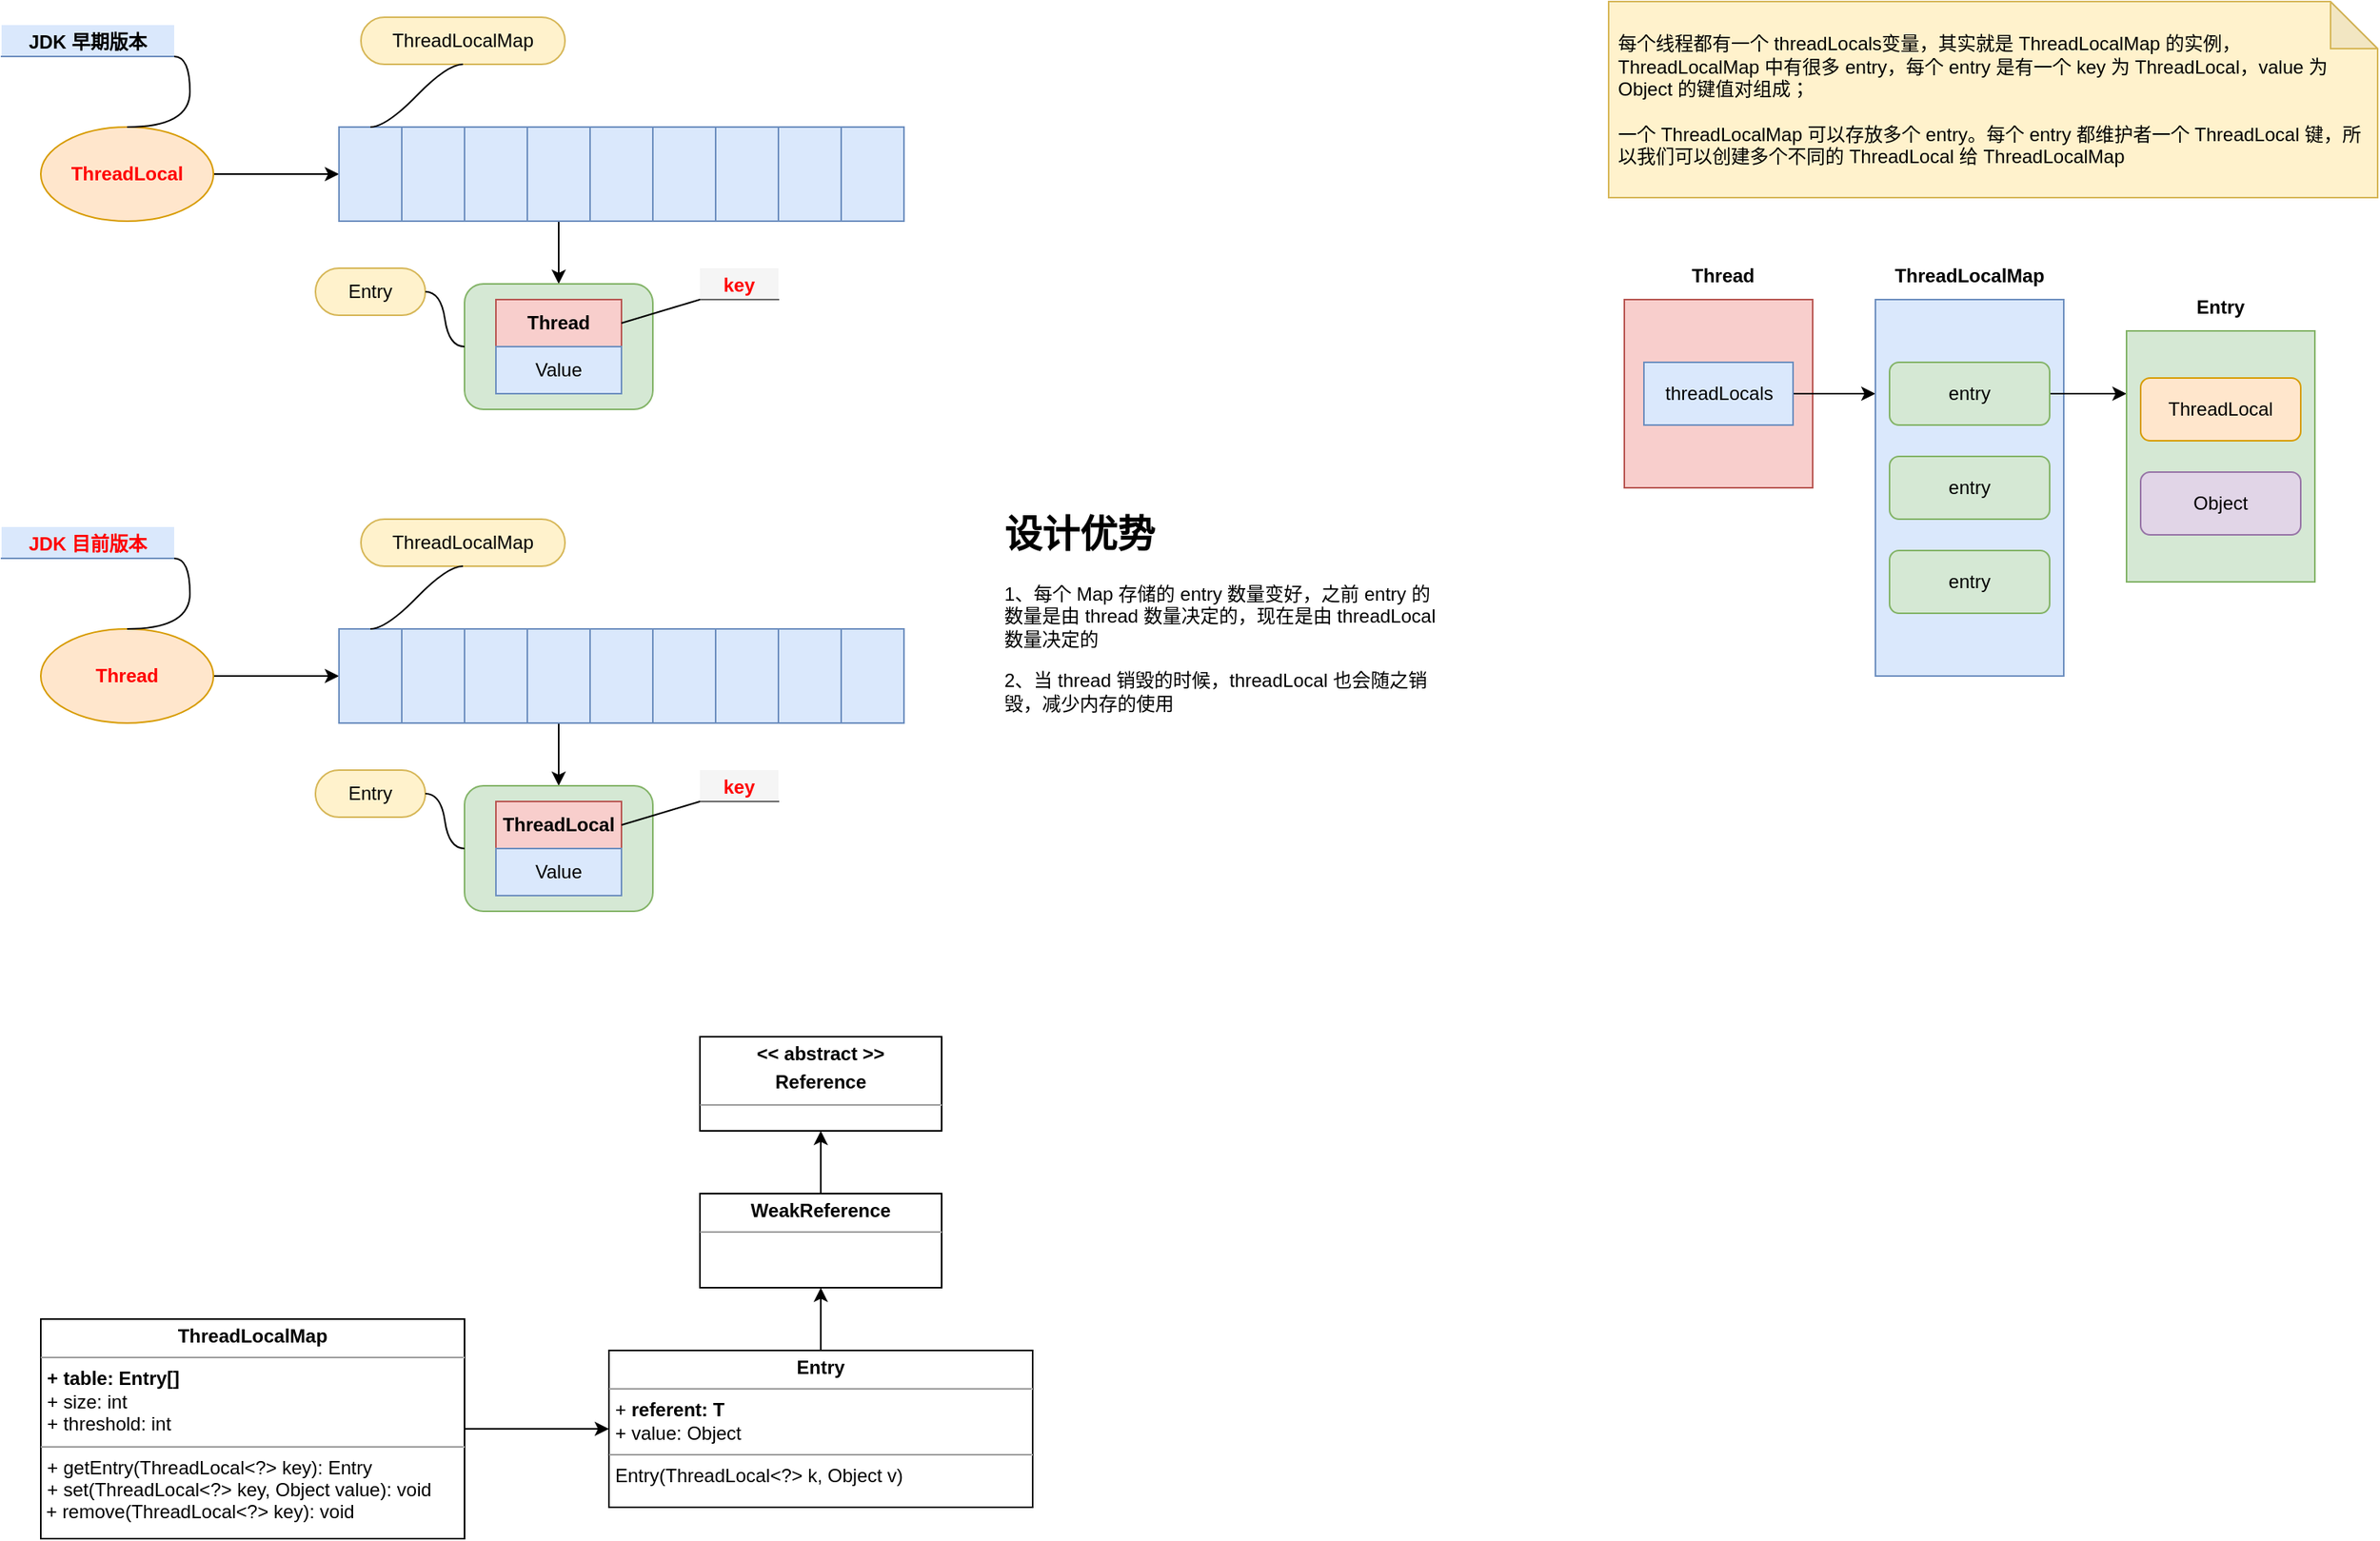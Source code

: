 <mxfile version="20.8.10" type="github">
  <diagram id="gVKG4Lb1eDx2sXfoTRez" name="Page-1">
    <mxGraphModel dx="1194" dy="735" grid="1" gridSize="10" guides="1" tooltips="1" connect="1" arrows="1" fold="1" page="1" pageScale="1" pageWidth="827" pageHeight="1169" math="0" shadow="0">
      <root>
        <mxCell id="0" />
        <mxCell id="1" parent="0" />
        <mxCell id="Zeel9Gy1W5gO2BfAkCkr-19" style="edgeStyle=orthogonalEdgeStyle;rounded=0;orthogonalLoop=1;jettySize=auto;html=1;exitX=1;exitY=0.5;exitDx=0;exitDy=0;entryX=0;entryY=0.5;entryDx=0;entryDy=0;" parent="1" source="Zeel9Gy1W5gO2BfAkCkr-2" target="Zeel9Gy1W5gO2BfAkCkr-3" edge="1">
          <mxGeometry relative="1" as="geometry" />
        </mxCell>
        <mxCell id="Zeel9Gy1W5gO2BfAkCkr-2" value="ThreadLocal" style="ellipse;whiteSpace=wrap;html=1;fontStyle=1;fillColor=#ffe6cc;strokeColor=#d79b00;fontColor=#FF0000;" parent="1" vertex="1">
          <mxGeometry x="151" y="210" width="110" height="60" as="geometry" />
        </mxCell>
        <mxCell id="Zeel9Gy1W5gO2BfAkCkr-3" value="" style="rounded=0;whiteSpace=wrap;html=1;fillColor=#dae8fc;strokeColor=#6c8ebf;" parent="1" vertex="1">
          <mxGeometry x="341" y="210" width="40" height="60" as="geometry" />
        </mxCell>
        <mxCell id="Zeel9Gy1W5gO2BfAkCkr-4" value="" style="rounded=0;whiteSpace=wrap;html=1;fillColor=#dae8fc;strokeColor=#6c8ebf;" parent="1" vertex="1">
          <mxGeometry x="381" y="210" width="40" height="60" as="geometry" />
        </mxCell>
        <mxCell id="Zeel9Gy1W5gO2BfAkCkr-5" value="" style="rounded=0;whiteSpace=wrap;html=1;fillColor=#dae8fc;strokeColor=#6c8ebf;" parent="1" vertex="1">
          <mxGeometry x="421" y="210" width="40" height="60" as="geometry" />
        </mxCell>
        <mxCell id="Zeel9Gy1W5gO2BfAkCkr-16" style="edgeStyle=orthogonalEdgeStyle;rounded=0;orthogonalLoop=1;jettySize=auto;html=1;exitX=0.5;exitY=1;exitDx=0;exitDy=0;" parent="1" source="Zeel9Gy1W5gO2BfAkCkr-6" target="Zeel9Gy1W5gO2BfAkCkr-15" edge="1">
          <mxGeometry relative="1" as="geometry" />
        </mxCell>
        <mxCell id="Zeel9Gy1W5gO2BfAkCkr-6" value="" style="rounded=0;whiteSpace=wrap;html=1;fillColor=#dae8fc;strokeColor=#6c8ebf;" parent="1" vertex="1">
          <mxGeometry x="461" y="210" width="40" height="60" as="geometry" />
        </mxCell>
        <mxCell id="Zeel9Gy1W5gO2BfAkCkr-7" value="" style="rounded=0;whiteSpace=wrap;html=1;fillColor=#dae8fc;strokeColor=#6c8ebf;" parent="1" vertex="1">
          <mxGeometry x="501" y="210" width="40" height="60" as="geometry" />
        </mxCell>
        <mxCell id="Zeel9Gy1W5gO2BfAkCkr-8" value="" style="rounded=0;whiteSpace=wrap;html=1;fillColor=#dae8fc;strokeColor=#6c8ebf;" parent="1" vertex="1">
          <mxGeometry x="541" y="210" width="40" height="60" as="geometry" />
        </mxCell>
        <mxCell id="Zeel9Gy1W5gO2BfAkCkr-9" value="" style="rounded=0;whiteSpace=wrap;html=1;fillColor=#dae8fc;strokeColor=#6c8ebf;" parent="1" vertex="1">
          <mxGeometry x="581" y="210" width="40" height="60" as="geometry" />
        </mxCell>
        <mxCell id="Zeel9Gy1W5gO2BfAkCkr-10" value="" style="rounded=0;whiteSpace=wrap;html=1;fillColor=#dae8fc;strokeColor=#6c8ebf;" parent="1" vertex="1">
          <mxGeometry x="621" y="210" width="40" height="60" as="geometry" />
        </mxCell>
        <mxCell id="Zeel9Gy1W5gO2BfAkCkr-11" value="" style="rounded=0;whiteSpace=wrap;html=1;fillColor=#dae8fc;strokeColor=#6c8ebf;" parent="1" vertex="1">
          <mxGeometry x="661" y="210" width="40" height="60" as="geometry" />
        </mxCell>
        <mxCell id="Zeel9Gy1W5gO2BfAkCkr-13" value="ThreadLocalMap" style="whiteSpace=wrap;html=1;rounded=1;arcSize=50;align=center;verticalAlign=middle;strokeWidth=1;autosize=1;spacing=4;treeFolding=1;treeMoving=1;newEdgeStyle={&quot;edgeStyle&quot;:&quot;entityRelationEdgeStyle&quot;,&quot;startArrow&quot;:&quot;none&quot;,&quot;endArrow&quot;:&quot;none&quot;,&quot;segment&quot;:10,&quot;curved&quot;:1};fillColor=#fff2cc;strokeColor=#d6b656;" parent="1" vertex="1">
          <mxGeometry x="355" y="140" width="130" height="30" as="geometry" />
        </mxCell>
        <mxCell id="Zeel9Gy1W5gO2BfAkCkr-14" value="" style="edgeStyle=entityRelationEdgeStyle;startArrow=none;endArrow=none;segment=10;curved=1;rounded=0;exitX=0.5;exitY=0;exitDx=0;exitDy=0;entryX=0.5;entryY=1;entryDx=0;entryDy=0;" parent="1" source="Zeel9Gy1W5gO2BfAkCkr-3" target="Zeel9Gy1W5gO2BfAkCkr-13" edge="1">
          <mxGeometry relative="1" as="geometry">
            <mxPoint x="621" y="170" as="sourcePoint" />
          </mxGeometry>
        </mxCell>
        <mxCell id="Zeel9Gy1W5gO2BfAkCkr-15" value="" style="rounded=1;whiteSpace=wrap;html=1;fillColor=#d5e8d4;strokeColor=#82b366;" parent="1" vertex="1">
          <mxGeometry x="421" y="310" width="120" height="80" as="geometry" />
        </mxCell>
        <mxCell id="Zeel9Gy1W5gO2BfAkCkr-17" value="Entry" style="whiteSpace=wrap;html=1;rounded=1;arcSize=50;align=center;verticalAlign=middle;strokeWidth=1;autosize=1;spacing=4;treeFolding=1;treeMoving=1;newEdgeStyle={&quot;edgeStyle&quot;:&quot;entityRelationEdgeStyle&quot;,&quot;startArrow&quot;:&quot;none&quot;,&quot;endArrow&quot;:&quot;none&quot;,&quot;segment&quot;:10,&quot;curved&quot;:1};fillColor=#fff2cc;strokeColor=#d6b656;" parent="1" vertex="1">
          <mxGeometry x="326" y="300" width="70" height="30" as="geometry" />
        </mxCell>
        <mxCell id="Zeel9Gy1W5gO2BfAkCkr-18" value="" style="edgeStyle=entityRelationEdgeStyle;startArrow=none;endArrow=none;segment=10;curved=1;rounded=0;exitX=0;exitY=0.5;exitDx=0;exitDy=0;entryX=1;entryY=0.5;entryDx=0;entryDy=0;" parent="1" source="Zeel9Gy1W5gO2BfAkCkr-15" target="Zeel9Gy1W5gO2BfAkCkr-17" edge="1">
          <mxGeometry relative="1" as="geometry">
            <mxPoint x="197" y="400" as="sourcePoint" />
          </mxGeometry>
        </mxCell>
        <mxCell id="Zeel9Gy1W5gO2BfAkCkr-20" style="edgeStyle=orthogonalEdgeStyle;rounded=0;orthogonalLoop=1;jettySize=auto;html=1;exitX=1;exitY=0.5;exitDx=0;exitDy=0;entryX=0;entryY=0.5;entryDx=0;entryDy=0;" parent="1" source="Zeel9Gy1W5gO2BfAkCkr-21" target="Zeel9Gy1W5gO2BfAkCkr-22" edge="1">
          <mxGeometry relative="1" as="geometry" />
        </mxCell>
        <mxCell id="Zeel9Gy1W5gO2BfAkCkr-21" value="Thread" style="ellipse;whiteSpace=wrap;html=1;fillColor=#ffe6cc;strokeColor=#d79b00;fontStyle=1;fontColor=#FF0000;" parent="1" vertex="1">
          <mxGeometry x="151" y="530" width="110" height="60" as="geometry" />
        </mxCell>
        <mxCell id="Zeel9Gy1W5gO2BfAkCkr-22" value="" style="rounded=0;whiteSpace=wrap;html=1;fillColor=#dae8fc;strokeColor=#6c8ebf;" parent="1" vertex="1">
          <mxGeometry x="341" y="530" width="40" height="60" as="geometry" />
        </mxCell>
        <mxCell id="Zeel9Gy1W5gO2BfAkCkr-23" value="" style="rounded=0;whiteSpace=wrap;html=1;fillColor=#dae8fc;strokeColor=#6c8ebf;" parent="1" vertex="1">
          <mxGeometry x="381" y="530" width="40" height="60" as="geometry" />
        </mxCell>
        <mxCell id="Zeel9Gy1W5gO2BfAkCkr-24" value="" style="rounded=0;whiteSpace=wrap;html=1;fillColor=#dae8fc;strokeColor=#6c8ebf;" parent="1" vertex="1">
          <mxGeometry x="421" y="530" width="40" height="60" as="geometry" />
        </mxCell>
        <mxCell id="Zeel9Gy1W5gO2BfAkCkr-25" style="edgeStyle=orthogonalEdgeStyle;rounded=0;orthogonalLoop=1;jettySize=auto;html=1;exitX=0.5;exitY=1;exitDx=0;exitDy=0;" parent="1" source="Zeel9Gy1W5gO2BfAkCkr-26" target="Zeel9Gy1W5gO2BfAkCkr-34" edge="1">
          <mxGeometry relative="1" as="geometry" />
        </mxCell>
        <mxCell id="Zeel9Gy1W5gO2BfAkCkr-26" value="" style="rounded=0;whiteSpace=wrap;html=1;fillColor=#dae8fc;strokeColor=#6c8ebf;" parent="1" vertex="1">
          <mxGeometry x="461" y="530" width="40" height="60" as="geometry" />
        </mxCell>
        <mxCell id="Zeel9Gy1W5gO2BfAkCkr-27" value="" style="rounded=0;whiteSpace=wrap;html=1;fillColor=#dae8fc;strokeColor=#6c8ebf;" parent="1" vertex="1">
          <mxGeometry x="501" y="530" width="40" height="60" as="geometry" />
        </mxCell>
        <mxCell id="Zeel9Gy1W5gO2BfAkCkr-28" value="" style="rounded=0;whiteSpace=wrap;html=1;fillColor=#dae8fc;strokeColor=#6c8ebf;" parent="1" vertex="1">
          <mxGeometry x="541" y="530" width="40" height="60" as="geometry" />
        </mxCell>
        <mxCell id="Zeel9Gy1W5gO2BfAkCkr-29" value="" style="rounded=0;whiteSpace=wrap;html=1;fillColor=#dae8fc;strokeColor=#6c8ebf;" parent="1" vertex="1">
          <mxGeometry x="581" y="530" width="40" height="60" as="geometry" />
        </mxCell>
        <mxCell id="Zeel9Gy1W5gO2BfAkCkr-30" value="" style="rounded=0;whiteSpace=wrap;html=1;fillColor=#dae8fc;strokeColor=#6c8ebf;" parent="1" vertex="1">
          <mxGeometry x="621" y="530" width="40" height="60" as="geometry" />
        </mxCell>
        <mxCell id="Zeel9Gy1W5gO2BfAkCkr-31" value="" style="rounded=0;whiteSpace=wrap;html=1;fillColor=#dae8fc;strokeColor=#6c8ebf;" parent="1" vertex="1">
          <mxGeometry x="661" y="530" width="40" height="60" as="geometry" />
        </mxCell>
        <mxCell id="Zeel9Gy1W5gO2BfAkCkr-32" value="ThreadLocalMap" style="whiteSpace=wrap;html=1;rounded=1;arcSize=50;align=center;verticalAlign=middle;strokeWidth=1;autosize=1;spacing=4;treeFolding=1;treeMoving=1;newEdgeStyle={&quot;edgeStyle&quot;:&quot;entityRelationEdgeStyle&quot;,&quot;startArrow&quot;:&quot;none&quot;,&quot;endArrow&quot;:&quot;none&quot;,&quot;segment&quot;:10,&quot;curved&quot;:1};fillColor=#fff2cc;strokeColor=#d6b656;" parent="1" vertex="1">
          <mxGeometry x="355" y="460" width="130" height="30" as="geometry" />
        </mxCell>
        <mxCell id="Zeel9Gy1W5gO2BfAkCkr-33" value="" style="edgeStyle=entityRelationEdgeStyle;startArrow=none;endArrow=none;segment=10;curved=1;rounded=0;exitX=0.5;exitY=0;exitDx=0;exitDy=0;entryX=0.5;entryY=1;entryDx=0;entryDy=0;" parent="1" source="Zeel9Gy1W5gO2BfAkCkr-22" target="Zeel9Gy1W5gO2BfAkCkr-32" edge="1">
          <mxGeometry relative="1" as="geometry">
            <mxPoint x="621" y="490" as="sourcePoint" />
          </mxGeometry>
        </mxCell>
        <mxCell id="Zeel9Gy1W5gO2BfAkCkr-34" value="" style="rounded=1;whiteSpace=wrap;html=1;fillColor=#d5e8d4;strokeColor=#82b366;" parent="1" vertex="1">
          <mxGeometry x="421" y="630" width="120" height="80" as="geometry" />
        </mxCell>
        <mxCell id="Zeel9Gy1W5gO2BfAkCkr-35" value="Entry" style="whiteSpace=wrap;html=1;rounded=1;arcSize=50;align=center;verticalAlign=middle;strokeWidth=1;autosize=1;spacing=4;treeFolding=1;treeMoving=1;newEdgeStyle={&quot;edgeStyle&quot;:&quot;entityRelationEdgeStyle&quot;,&quot;startArrow&quot;:&quot;none&quot;,&quot;endArrow&quot;:&quot;none&quot;,&quot;segment&quot;:10,&quot;curved&quot;:1};fillColor=#fff2cc;strokeColor=#d6b656;" parent="1" vertex="1">
          <mxGeometry x="326" y="620" width="70" height="30" as="geometry" />
        </mxCell>
        <mxCell id="Zeel9Gy1W5gO2BfAkCkr-36" value="" style="edgeStyle=entityRelationEdgeStyle;startArrow=none;endArrow=none;segment=10;curved=1;rounded=0;exitX=0;exitY=0.5;exitDx=0;exitDy=0;entryX=1;entryY=0.5;entryDx=0;entryDy=0;" parent="1" source="Zeel9Gy1W5gO2BfAkCkr-34" target="Zeel9Gy1W5gO2BfAkCkr-35" edge="1">
          <mxGeometry relative="1" as="geometry">
            <mxPoint x="197" y="720" as="sourcePoint" />
          </mxGeometry>
        </mxCell>
        <mxCell id="Zeel9Gy1W5gO2BfAkCkr-37" value="JDK 早期版本" style="whiteSpace=wrap;html=1;shape=partialRectangle;top=0;left=0;bottom=1;right=0;points=[[0,1],[1,1]];fillColor=#dae8fc;align=center;verticalAlign=bottom;routingCenterY=0.5;snapToPoint=1;recursiveResize=0;autosize=1;treeFolding=1;treeMoving=1;newEdgeStyle={&quot;edgeStyle&quot;:&quot;entityRelationEdgeStyle&quot;,&quot;startArrow&quot;:&quot;none&quot;,&quot;endArrow&quot;:&quot;none&quot;,&quot;segment&quot;:10,&quot;curved&quot;:1};fontStyle=1;strokeColor=#6c8ebf;" parent="1" vertex="1">
          <mxGeometry x="126" y="145" width="110" height="20" as="geometry" />
        </mxCell>
        <mxCell id="Zeel9Gy1W5gO2BfAkCkr-38" value="" style="edgeStyle=entityRelationEdgeStyle;startArrow=none;endArrow=none;segment=10;curved=1;rounded=0;exitX=0.5;exitY=0;exitDx=0;exitDy=0;" parent="1" source="Zeel9Gy1W5gO2BfAkCkr-2" target="Zeel9Gy1W5gO2BfAkCkr-37" edge="1">
          <mxGeometry relative="1" as="geometry">
            <mxPoint x="561" y="185" as="sourcePoint" />
          </mxGeometry>
        </mxCell>
        <mxCell id="Zeel9Gy1W5gO2BfAkCkr-39" value="JDK 目前版本" style="whiteSpace=wrap;html=1;shape=partialRectangle;top=0;left=0;bottom=1;right=0;points=[[0,1],[1,1]];fillColor=#dae8fc;align=center;verticalAlign=bottom;routingCenterY=0.5;snapToPoint=1;recursiveResize=0;autosize=1;treeFolding=1;treeMoving=1;newEdgeStyle={&quot;edgeStyle&quot;:&quot;entityRelationEdgeStyle&quot;,&quot;startArrow&quot;:&quot;none&quot;,&quot;endArrow&quot;:&quot;none&quot;,&quot;segment&quot;:10,&quot;curved&quot;:1};fontStyle=1;strokeColor=#6c8ebf;fontColor=#FF0000;" parent="1" vertex="1">
          <mxGeometry x="126" y="465" width="110" height="20" as="geometry" />
        </mxCell>
        <mxCell id="Zeel9Gy1W5gO2BfAkCkr-40" value="" style="edgeStyle=entityRelationEdgeStyle;startArrow=none;endArrow=none;segment=10;curved=1;rounded=0;exitX=0.5;exitY=0;exitDx=0;exitDy=0;" parent="1" source="Zeel9Gy1W5gO2BfAkCkr-21" target="Zeel9Gy1W5gO2BfAkCkr-39" edge="1">
          <mxGeometry relative="1" as="geometry">
            <mxPoint x="271" y="520" as="sourcePoint" />
          </mxGeometry>
        </mxCell>
        <mxCell id="Zeel9Gy1W5gO2BfAkCkr-41" value="Thread" style="rounded=0;whiteSpace=wrap;html=1;fillColor=#f8cecc;strokeColor=#b85450;fontStyle=1" parent="1" vertex="1">
          <mxGeometry x="441" y="320" width="80" height="30" as="geometry" />
        </mxCell>
        <mxCell id="Zeel9Gy1W5gO2BfAkCkr-42" value="Value" style="rounded=0;whiteSpace=wrap;html=1;fillColor=#dae8fc;strokeColor=#6c8ebf;" parent="1" vertex="1">
          <mxGeometry x="441" y="350" width="80" height="30" as="geometry" />
        </mxCell>
        <mxCell id="Zeel9Gy1W5gO2BfAkCkr-43" value="ThreadLocal" style="rounded=0;whiteSpace=wrap;html=1;fillColor=#f8cecc;strokeColor=#b85450;fontStyle=1" parent="1" vertex="1">
          <mxGeometry x="441" y="640" width="80" height="30" as="geometry" />
        </mxCell>
        <mxCell id="Zeel9Gy1W5gO2BfAkCkr-44" value="Value" style="rounded=0;whiteSpace=wrap;html=1;fillColor=#dae8fc;strokeColor=#6c8ebf;" parent="1" vertex="1">
          <mxGeometry x="441" y="670" width="80" height="30" as="geometry" />
        </mxCell>
        <mxCell id="Zeel9Gy1W5gO2BfAkCkr-52" value="key" style="whiteSpace=wrap;html=1;shape=partialRectangle;top=0;left=0;bottom=1;right=0;points=[[0,1],[1,1]];fillColor=#f5f5f5;align=center;verticalAlign=bottom;routingCenterY=0.5;snapToPoint=1;recursiveResize=0;autosize=1;treeFolding=1;treeMoving=1;newEdgeStyle={&quot;edgeStyle&quot;:&quot;entityRelationEdgeStyle&quot;,&quot;startArrow&quot;:&quot;none&quot;,&quot;endArrow&quot;:&quot;none&quot;,&quot;segment&quot;:10,&quot;curved&quot;:1};fontColor=#FF0000;strokeColor=#666666;fontStyle=1" parent="1" vertex="1">
          <mxGeometry x="571" y="300" width="50" height="20" as="geometry" />
        </mxCell>
        <mxCell id="Zeel9Gy1W5gO2BfAkCkr-53" value="" style="startArrow=none;endArrow=none;segment=10;rounded=0;fontColor=#000000;exitX=1;exitY=0.5;exitDx=0;exitDy=0;" parent="1" source="Zeel9Gy1W5gO2BfAkCkr-41" target="Zeel9Gy1W5gO2BfAkCkr-52" edge="1">
          <mxGeometry relative="1" as="geometry">
            <mxPoint x="600" y="350" as="sourcePoint" />
          </mxGeometry>
        </mxCell>
        <mxCell id="Zeel9Gy1W5gO2BfAkCkr-57" value="key" style="whiteSpace=wrap;html=1;shape=partialRectangle;top=0;left=0;bottom=1;right=0;points=[[0,1],[1,1]];fillColor=#f5f5f5;align=center;verticalAlign=bottom;routingCenterY=0.5;snapToPoint=1;recursiveResize=0;autosize=1;treeFolding=1;treeMoving=1;newEdgeStyle={&quot;edgeStyle&quot;:&quot;entityRelationEdgeStyle&quot;,&quot;startArrow&quot;:&quot;none&quot;,&quot;endArrow&quot;:&quot;none&quot;,&quot;segment&quot;:10,&quot;curved&quot;:1};fontColor=#FF0000;strokeColor=#666666;fontStyle=1" parent="1" vertex="1">
          <mxGeometry x="571" y="620" width="50" height="20" as="geometry" />
        </mxCell>
        <mxCell id="Zeel9Gy1W5gO2BfAkCkr-58" value="" style="startArrow=none;endArrow=none;segment=10;rounded=0;fontColor=#000000;exitX=1;exitY=0.5;exitDx=0;exitDy=0;" parent="1" source="Zeel9Gy1W5gO2BfAkCkr-43" target="Zeel9Gy1W5gO2BfAkCkr-57" edge="1">
          <mxGeometry relative="1" as="geometry">
            <mxPoint x="560" y="655" as="sourcePoint" />
          </mxGeometry>
        </mxCell>
        <mxCell id="dYJtolZhyfs_VTTheeVZ-1" value="&lt;h1&gt;设计优势&lt;/h1&gt;&lt;p&gt;1、每个 Map 存储的 entry 数量变好，之前 entry 的数量是由 thread 数量决定的，现在是由 threadLocal 数量决定的&lt;/p&gt;&lt;p&gt;2、当 thread 销毁的时候，threadLocal 也会随之销毁，减少内存的使用&lt;/p&gt;" style="text;html=1;strokeColor=none;fillColor=none;spacing=5;spacingTop=-20;whiteSpace=wrap;overflow=hidden;rounded=0;fontColor=#000000;fontStyle=0" parent="1" vertex="1">
          <mxGeometry x="760" y="450" width="290" height="150" as="geometry" />
        </mxCell>
        <mxCell id="dYJtolZhyfs_VTTheeVZ-4" style="edgeStyle=orthogonalEdgeStyle;rounded=0;orthogonalLoop=1;jettySize=auto;html=1;exitX=1;exitY=0.5;exitDx=0;exitDy=0;entryX=0;entryY=0.5;entryDx=0;entryDy=0;fontColor=#000000;" parent="1" source="dYJtolZhyfs_VTTheeVZ-2" target="dYJtolZhyfs_VTTheeVZ-3" edge="1">
          <mxGeometry relative="1" as="geometry" />
        </mxCell>
        <mxCell id="dYJtolZhyfs_VTTheeVZ-2" value="&lt;p style=&quot;margin: 0px ; margin-top: 4px ; text-align: center&quot;&gt;&lt;b&gt;ThreadLocalMap&lt;/b&gt;&lt;/p&gt;&lt;hr size=&quot;1&quot;&gt;&lt;p style=&quot;margin: 0px ; margin-left: 4px&quot;&gt;&lt;b&gt;+ table: Entry[]&lt;/b&gt;&lt;/p&gt;&lt;p style=&quot;margin: 0px ; margin-left: 4px&quot;&gt;+ size: int&lt;br&gt;&lt;/p&gt;&lt;p style=&quot;margin: 0px ; margin-left: 4px&quot;&gt;+ threshold: int&lt;/p&gt;&lt;hr size=&quot;1&quot;&gt;&lt;p style=&quot;margin: 0px ; margin-left: 4px&quot;&gt;+ getEntry(ThreadLocal&amp;lt;?&amp;gt; key): Entry&lt;/p&gt;&lt;p style=&quot;margin: 0px ; margin-left: 4px&quot;&gt;+ set(ThreadLocal&amp;lt;?&amp;gt; key, Object value): void&lt;/p&gt;&amp;nbsp;+&amp;nbsp;&lt;span&gt;remove(ThreadLocal&amp;lt;?&amp;gt; key): void&lt;/span&gt;" style="verticalAlign=top;align=left;overflow=fill;fontSize=12;fontFamily=Helvetica;html=1;fontColor=#000000;" parent="1" vertex="1">
          <mxGeometry x="151" y="970" width="270" height="140" as="geometry" />
        </mxCell>
        <mxCell id="dYJtolZhyfs_VTTheeVZ-6" style="edgeStyle=orthogonalEdgeStyle;rounded=0;orthogonalLoop=1;jettySize=auto;html=1;exitX=0.5;exitY=0;exitDx=0;exitDy=0;entryX=0.5;entryY=1;entryDx=0;entryDy=0;fontColor=#000000;" parent="1" source="dYJtolZhyfs_VTTheeVZ-3" target="dYJtolZhyfs_VTTheeVZ-5" edge="1">
          <mxGeometry relative="1" as="geometry" />
        </mxCell>
        <mxCell id="dYJtolZhyfs_VTTheeVZ-3" value="&lt;p style=&quot;margin: 0px ; margin-top: 4px ; text-align: center&quot;&gt;&lt;b&gt;Entry&lt;/b&gt;&lt;/p&gt;&lt;hr size=&quot;1&quot;&gt;&lt;p style=&quot;margin: 0px ; margin-left: 4px&quot;&gt;+ &lt;b&gt;referent: T&lt;/b&gt;&lt;/p&gt;&lt;p style=&quot;margin: 0px ; margin-left: 4px&quot;&gt;+ value: Object&lt;/p&gt;&lt;hr size=&quot;1&quot;&gt;&lt;p style=&quot;margin: 0px ; margin-left: 4px&quot;&gt;Entry(ThreadLocal&amp;lt;?&amp;gt; k, Object v)&lt;br&gt;&lt;/p&gt;" style="verticalAlign=top;align=left;overflow=fill;fontSize=12;fontFamily=Helvetica;html=1;fontColor=#000000;" parent="1" vertex="1">
          <mxGeometry x="513" y="990" width="270" height="100" as="geometry" />
        </mxCell>
        <mxCell id="dYJtolZhyfs_VTTheeVZ-8" style="edgeStyle=orthogonalEdgeStyle;rounded=0;orthogonalLoop=1;jettySize=auto;html=1;exitX=0.5;exitY=0;exitDx=0;exitDy=0;fontColor=#000000;" parent="1" source="dYJtolZhyfs_VTTheeVZ-5" target="dYJtolZhyfs_VTTheeVZ-7" edge="1">
          <mxGeometry relative="1" as="geometry" />
        </mxCell>
        <mxCell id="dYJtolZhyfs_VTTheeVZ-5" value="&lt;p style=&quot;margin: 0px ; margin-top: 4px ; text-align: center&quot;&gt;&lt;b&gt;WeakReference&lt;/b&gt;&lt;/p&gt;&lt;hr size=&quot;1&quot;&gt;&lt;p style=&quot;margin: 0px ; margin-left: 4px&quot;&gt;&lt;/p&gt;&lt;p style=&quot;margin: 0px ; margin-left: 4px&quot;&gt;&lt;br&gt;&lt;/p&gt;" style="verticalAlign=top;align=left;overflow=fill;fontSize=12;fontFamily=Helvetica;html=1;fontColor=#000000;" parent="1" vertex="1">
          <mxGeometry x="571" y="890" width="154" height="60" as="geometry" />
        </mxCell>
        <mxCell id="dYJtolZhyfs_VTTheeVZ-7" value="&lt;p style=&quot;margin: 0px ; margin-top: 4px ; text-align: center&quot;&gt;&lt;b&gt;&amp;lt;&amp;lt; abstract &amp;gt;&amp;gt;&lt;/b&gt;&lt;/p&gt;&lt;p style=&quot;margin: 0px ; margin-top: 4px ; text-align: center&quot;&gt;&lt;b&gt;Reference&lt;/b&gt;&lt;/p&gt;&lt;hr size=&quot;1&quot;&gt;&lt;p style=&quot;margin: 0px ; margin-left: 4px&quot;&gt;&lt;/p&gt;&lt;p style=&quot;margin: 0px ; margin-left: 4px&quot;&gt;&lt;br&gt;&lt;/p&gt;" style="verticalAlign=top;align=left;overflow=fill;fontSize=12;fontFamily=Helvetica;html=1;fontColor=#000000;" parent="1" vertex="1">
          <mxGeometry x="571" y="790" width="154" height="60" as="geometry" />
        </mxCell>
        <mxCell id="cThdk4_NGN4Mc3xpOMW--1" value="" style="rounded=0;whiteSpace=wrap;html=1;fillColor=#f8cecc;strokeColor=#b85450;" vertex="1" parent="1">
          <mxGeometry x="1160" y="320" width="120" height="120" as="geometry" />
        </mxCell>
        <mxCell id="cThdk4_NGN4Mc3xpOMW--3" value="ThreadLocalMap" style="text;html=1;strokeColor=none;fillColor=none;align=center;verticalAlign=middle;whiteSpace=wrap;rounded=0;fontStyle=1" vertex="1" parent="1">
          <mxGeometry x="1335" y="290" width="90" height="30" as="geometry" />
        </mxCell>
        <mxCell id="cThdk4_NGN4Mc3xpOMW--7" style="edgeStyle=orthogonalEdgeStyle;rounded=0;orthogonalLoop=1;jettySize=auto;html=1;exitX=1;exitY=0.5;exitDx=0;exitDy=0;entryX=0;entryY=0.25;entryDx=0;entryDy=0;" edge="1" parent="1" source="cThdk4_NGN4Mc3xpOMW--6" target="cThdk4_NGN4Mc3xpOMW--10">
          <mxGeometry relative="1" as="geometry">
            <mxPoint x="1360" y="380" as="targetPoint" />
          </mxGeometry>
        </mxCell>
        <mxCell id="cThdk4_NGN4Mc3xpOMW--6" value="threadLocals" style="rounded=0;whiteSpace=wrap;html=1;fillColor=#dae8fc;strokeColor=#6c8ebf;" vertex="1" parent="1">
          <mxGeometry x="1172.5" y="360" width="95" height="40" as="geometry" />
        </mxCell>
        <mxCell id="cThdk4_NGN4Mc3xpOMW--8" value="Thread" style="text;html=1;strokeColor=none;fillColor=none;align=center;verticalAlign=middle;whiteSpace=wrap;rounded=0;fontStyle=1" vertex="1" parent="1">
          <mxGeometry x="1177.5" y="290" width="90" height="30" as="geometry" />
        </mxCell>
        <mxCell id="cThdk4_NGN4Mc3xpOMW--10" value="" style="rounded=0;whiteSpace=wrap;html=1;fillColor=#dae8fc;strokeColor=#6c8ebf;" vertex="1" parent="1">
          <mxGeometry x="1320" y="320" width="120" height="240" as="geometry" />
        </mxCell>
        <mxCell id="cThdk4_NGN4Mc3xpOMW--17" style="edgeStyle=orthogonalEdgeStyle;rounded=0;orthogonalLoop=1;jettySize=auto;html=1;exitX=1;exitY=0.5;exitDx=0;exitDy=0;entryX=0;entryY=0.25;entryDx=0;entryDy=0;" edge="1" parent="1" source="cThdk4_NGN4Mc3xpOMW--11" target="cThdk4_NGN4Mc3xpOMW--14">
          <mxGeometry relative="1" as="geometry" />
        </mxCell>
        <mxCell id="cThdk4_NGN4Mc3xpOMW--11" value="entry" style="rounded=1;whiteSpace=wrap;html=1;fillColor=#d5e8d4;strokeColor=#82b366;" vertex="1" parent="1">
          <mxGeometry x="1329" y="360" width="102" height="40" as="geometry" />
        </mxCell>
        <mxCell id="cThdk4_NGN4Mc3xpOMW--12" value="entry" style="rounded=1;whiteSpace=wrap;html=1;fillColor=#d5e8d4;strokeColor=#82b366;" vertex="1" parent="1">
          <mxGeometry x="1329" y="420" width="102" height="40" as="geometry" />
        </mxCell>
        <mxCell id="cThdk4_NGN4Mc3xpOMW--13" value="entry" style="rounded=1;whiteSpace=wrap;html=1;fillColor=#d5e8d4;strokeColor=#82b366;" vertex="1" parent="1">
          <mxGeometry x="1329" y="480" width="102" height="40" as="geometry" />
        </mxCell>
        <mxCell id="cThdk4_NGN4Mc3xpOMW--14" value="" style="rounded=0;whiteSpace=wrap;html=1;fillColor=#d5e8d4;strokeColor=#82b366;" vertex="1" parent="1">
          <mxGeometry x="1480" y="340" width="120" height="160" as="geometry" />
        </mxCell>
        <mxCell id="cThdk4_NGN4Mc3xpOMW--15" value="ThreadLocal" style="rounded=1;whiteSpace=wrap;html=1;fillColor=#ffe6cc;strokeColor=#d79b00;" vertex="1" parent="1">
          <mxGeometry x="1489" y="370" width="102" height="40" as="geometry" />
        </mxCell>
        <mxCell id="cThdk4_NGN4Mc3xpOMW--16" value="Object" style="rounded=1;whiteSpace=wrap;html=1;fillColor=#e1d5e7;strokeColor=#9673a6;" vertex="1" parent="1">
          <mxGeometry x="1489" y="430" width="102" height="40" as="geometry" />
        </mxCell>
        <mxCell id="cThdk4_NGN4Mc3xpOMW--18" value="Entry" style="text;html=1;strokeColor=none;fillColor=none;align=center;verticalAlign=middle;whiteSpace=wrap;rounded=0;fontStyle=1" vertex="1" parent="1">
          <mxGeometry x="1495" y="310" width="90" height="30" as="geometry" />
        </mxCell>
        <mxCell id="cThdk4_NGN4Mc3xpOMW--21" value="每个线程都有一个 threadLocals变量，其实就是 ThreadLocalMap 的实例，ThreadLocalMap 中有很多 entry，每个 entry 是有一个 key 为 ThreadLocal，value 为 Object 的键值对组成；&lt;br&gt;&lt;br&gt;一个&amp;nbsp;ThreadLocalMap 可以存放多个 entry。每个 entry 都维护者一个 ThreadLocal 键，所以我们可以创建多个不同的 ThreadLocal 给&amp;nbsp;ThreadLocalMap" style="shape=note;whiteSpace=wrap;html=1;backgroundOutline=1;darkOpacity=0.05;fillColor=#fff2cc;strokeColor=#d6b656;align=left;spacingLeft=0;spacingRight=0;spacing=6;" vertex="1" parent="1">
          <mxGeometry x="1150" y="130" width="490" height="125" as="geometry" />
        </mxCell>
      </root>
    </mxGraphModel>
  </diagram>
</mxfile>
